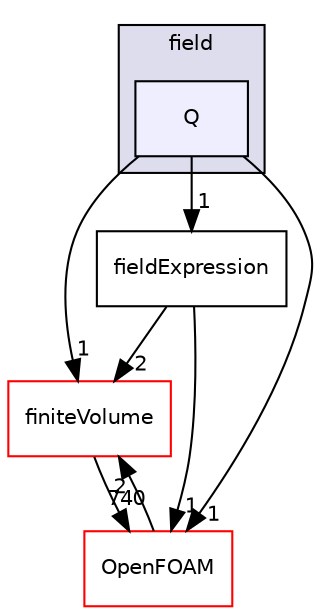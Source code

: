 digraph "src/functionObjects/field/Q" {
  bgcolor=transparent;
  compound=true
  node [ fontsize="10", fontname="Helvetica"];
  edge [ labelfontsize="10", labelfontname="Helvetica"];
  subgraph clusterdir_bae024cac12ddc6733a616261920a91f {
    graph [ bgcolor="#ddddee", pencolor="black", label="field" fontname="Helvetica", fontsize="10", URL="dir_bae024cac12ddc6733a616261920a91f.html"]
  dir_e46cb0195ece1630b813699dfb344dad [shape=box, label="Q", style="filled", fillcolor="#eeeeff", pencolor="black", URL="dir_e46cb0195ece1630b813699dfb344dad.html"];
  }
  dir_9bd15774b555cf7259a6fa18f99fe99b [shape=box label="finiteVolume" color="red" URL="dir_9bd15774b555cf7259a6fa18f99fe99b.html"];
  dir_99d46d8c6d72cd5f0a835500a9aad641 [shape=box label="fieldExpression" URL="dir_99d46d8c6d72cd5f0a835500a9aad641.html"];
  dir_c5473ff19b20e6ec4dfe5c310b3778a8 [shape=box label="OpenFOAM" color="red" URL="dir_c5473ff19b20e6ec4dfe5c310b3778a8.html"];
  dir_9bd15774b555cf7259a6fa18f99fe99b->dir_c5473ff19b20e6ec4dfe5c310b3778a8 [headlabel="740", labeldistance=1.5 headhref="dir_000892_001950.html"];
  dir_e46cb0195ece1630b813699dfb344dad->dir_9bd15774b555cf7259a6fa18f99fe99b [headlabel="1", labeldistance=1.5 headhref="dir_001293_000892.html"];
  dir_e46cb0195ece1630b813699dfb344dad->dir_99d46d8c6d72cd5f0a835500a9aad641 [headlabel="1", labeldistance=1.5 headhref="dir_001293_001275.html"];
  dir_e46cb0195ece1630b813699dfb344dad->dir_c5473ff19b20e6ec4dfe5c310b3778a8 [headlabel="1", labeldistance=1.5 headhref="dir_001293_001950.html"];
  dir_99d46d8c6d72cd5f0a835500a9aad641->dir_9bd15774b555cf7259a6fa18f99fe99b [headlabel="2", labeldistance=1.5 headhref="dir_001275_000892.html"];
  dir_99d46d8c6d72cd5f0a835500a9aad641->dir_c5473ff19b20e6ec4dfe5c310b3778a8 [headlabel="1", labeldistance=1.5 headhref="dir_001275_001950.html"];
  dir_c5473ff19b20e6ec4dfe5c310b3778a8->dir_9bd15774b555cf7259a6fa18f99fe99b [headlabel="2", labeldistance=1.5 headhref="dir_001950_000892.html"];
}

